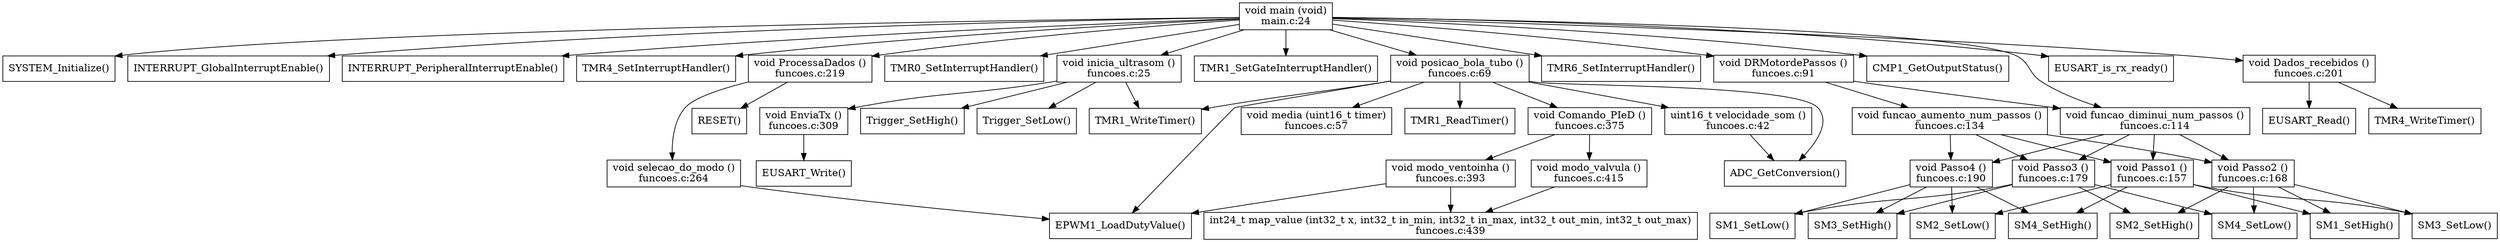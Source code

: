 digraph cflow {
    node [shape="box"]
    main [label="void main (void)
main.c:24"]
    main -> SYSTEM_Initialize
    main -> INTERRUPT_GlobalInterruptEnable
    main -> INTERRUPT_PeripheralInterruptEnable
    main -> TMR4_SetInterruptHandler
    main -> ProcessaDados
    main -> TMR0_SetInterruptHandler
    main -> inicia_ultrasom
    main -> TMR1_SetGateInterruptHandler
    main -> posicao_bola_tubo
    main -> TMR6_SetInterruptHandler
    main -> DRMotordePassos
    main -> CMP1_GetOutputStatus
    main -> funcao_diminui_num_passos
    main -> EUSART_is_rx_ready
    main -> Dados_recebidos
    SYSTEM_Initialize [label="SYSTEM_Initialize()"]
    INTERRUPT_GlobalInterruptEnable [label="INTERRUPT_GlobalInterruptEnable()"]
    INTERRUPT_PeripheralInterruptEnable [label="INTERRUPT_PeripheralInterruptEnable()"]
    TMR4_SetInterruptHandler [label="TMR4_SetInterruptHandler()"]
    ProcessaDados [label="void ProcessaDados ()
funcoes.c:219"]
    ProcessaDados -> selecao_do_modo
    ProcessaDados -> RESET
    selecao_do_modo [label="void selecao_do_modo ()
funcoes.c:264"]
    selecao_do_modo -> EPWM1_LoadDutyValue
    EPWM1_LoadDutyValue [label="EPWM1_LoadDutyValue()"]
    RESET [label="RESET()"]
    TMR0_SetInterruptHandler [label="TMR0_SetInterruptHandler()"]
    inicia_ultrasom [label="void inicia_ultrasom ()
funcoes.c:25"]
    inicia_ultrasom -> EnviaTx
    inicia_ultrasom -> Trigger_SetHigh
    inicia_ultrasom -> TMR1_WriteTimer
    inicia_ultrasom -> Trigger_SetLow
    EnviaTx [label="void EnviaTx ()
funcoes.c:309"]
    EnviaTx -> EUSART_Write
    EUSART_Write [label="EUSART_Write()"]
    Trigger_SetHigh [label="Trigger_SetHigh()"]
    TMR1_WriteTimer [label="TMR1_WriteTimer()"]
    Trigger_SetLow [label="Trigger_SetLow()"]
    TMR1_SetGateInterruptHandler [label="TMR1_SetGateInterruptHandler()"]
    posicao_bola_tubo [label="void posicao_bola_tubo ()
funcoes.c:69"]
    posicao_bola_tubo -> media
    posicao_bola_tubo -> TMR1_ReadTimer
    posicao_bola_tubo -> velocidade_som
    posicao_bola_tubo -> Comando_PIeD
    posicao_bola_tubo -> EPWM1_LoadDutyValue
    posicao_bola_tubo -> ADC_GetConversion
    posicao_bola_tubo -> TMR1_WriteTimer
    media [label="void media (uint16_t timer)
funcoes.c:57"]
    TMR1_ReadTimer [label="TMR1_ReadTimer()"]
    velocidade_som [label="uint16_t velocidade_som ()
funcoes.c:42"]
    velocidade_som -> ADC_GetConversion
    ADC_GetConversion [label="ADC_GetConversion()"]
    Comando_PIeD [label="void Comando_PIeD ()
funcoes.c:375"]
    Comando_PIeD -> modo_ventoinha
    Comando_PIeD -> modo_valvula
    modo_ventoinha [label="void modo_ventoinha ()
funcoes.c:393"]
    modo_ventoinha -> map_value
    modo_ventoinha -> EPWM1_LoadDutyValue
    map_value [label="int24_t map_value (int32_t x, int32_t in_min, int32_t in_max, int32_t out_min, int32_t out_max)
funcoes.c:439"]
    modo_valvula [label="void modo_valvula ()
funcoes.c:415"]
    modo_valvula -> map_value
    TMR6_SetInterruptHandler [label="TMR6_SetInterruptHandler()"]
    DRMotordePassos [label="void DRMotordePassos ()
funcoes.c:91"]
    DRMotordePassos -> funcao_diminui_num_passos
    DRMotordePassos -> funcao_aumento_num_passos
    funcao_diminui_num_passos [label="void funcao_diminui_num_passos ()
funcoes.c:114"]
    funcao_diminui_num_passos -> Passo1
    funcao_diminui_num_passos -> Passo2
    funcao_diminui_num_passos -> Passo3
    funcao_diminui_num_passos -> Passo4
    Passo1 [label="void Passo1 ()
funcoes.c:157"]
    Passo1 -> SM1_SetHigh
    Passo1 -> SM2_SetLow
    Passo1 -> SM3_SetLow
    Passo1 -> SM4_SetHigh
    SM1_SetHigh [label="SM1_SetHigh()"]
    SM2_SetLow [label="SM2_SetLow()"]
    SM3_SetLow [label="SM3_SetLow()"]
    SM4_SetHigh [label="SM4_SetHigh()"]
    Passo2 [label="void Passo2 ()
funcoes.c:168"]
    Passo2 -> SM1_SetHigh
    Passo2 -> SM2_SetHigh
    Passo2 -> SM3_SetLow
    Passo2 -> SM4_SetLow
    SM2_SetHigh [label="SM2_SetHigh()"]
    SM4_SetLow [label="SM4_SetLow()"]
    Passo3 [label="void Passo3 ()
funcoes.c:179"]
    Passo3 -> SM1_SetLow
    Passo3 -> SM2_SetHigh
    Passo3 -> SM3_SetHigh
    Passo3 -> SM4_SetLow
    SM1_SetLow [label="SM1_SetLow()"]
    SM3_SetHigh [label="SM3_SetHigh()"]
    Passo4 [label="void Passo4 ()
funcoes.c:190"]
    Passo4 -> SM1_SetLow
    Passo4 -> SM2_SetLow
    Passo4 -> SM3_SetHigh
    Passo4 -> SM4_SetHigh
    funcao_aumento_num_passos [label="void funcao_aumento_num_passos ()
funcoes.c:134"]
    funcao_aumento_num_passos -> Passo1
    funcao_aumento_num_passos -> Passo2
    funcao_aumento_num_passos -> Passo3
    funcao_aumento_num_passos -> Passo4
    CMP1_GetOutputStatus [label="CMP1_GetOutputStatus()"]
    EUSART_is_rx_ready [label="EUSART_is_rx_ready()"]
    Dados_recebidos [label="void Dados_recebidos ()
funcoes.c:201"]
    Dados_recebidos -> EUSART_Read
    Dados_recebidos -> TMR4_WriteTimer
    EUSART_Read [label="EUSART_Read()"]
    TMR4_WriteTimer [label="TMR4_WriteTimer()"]
}
